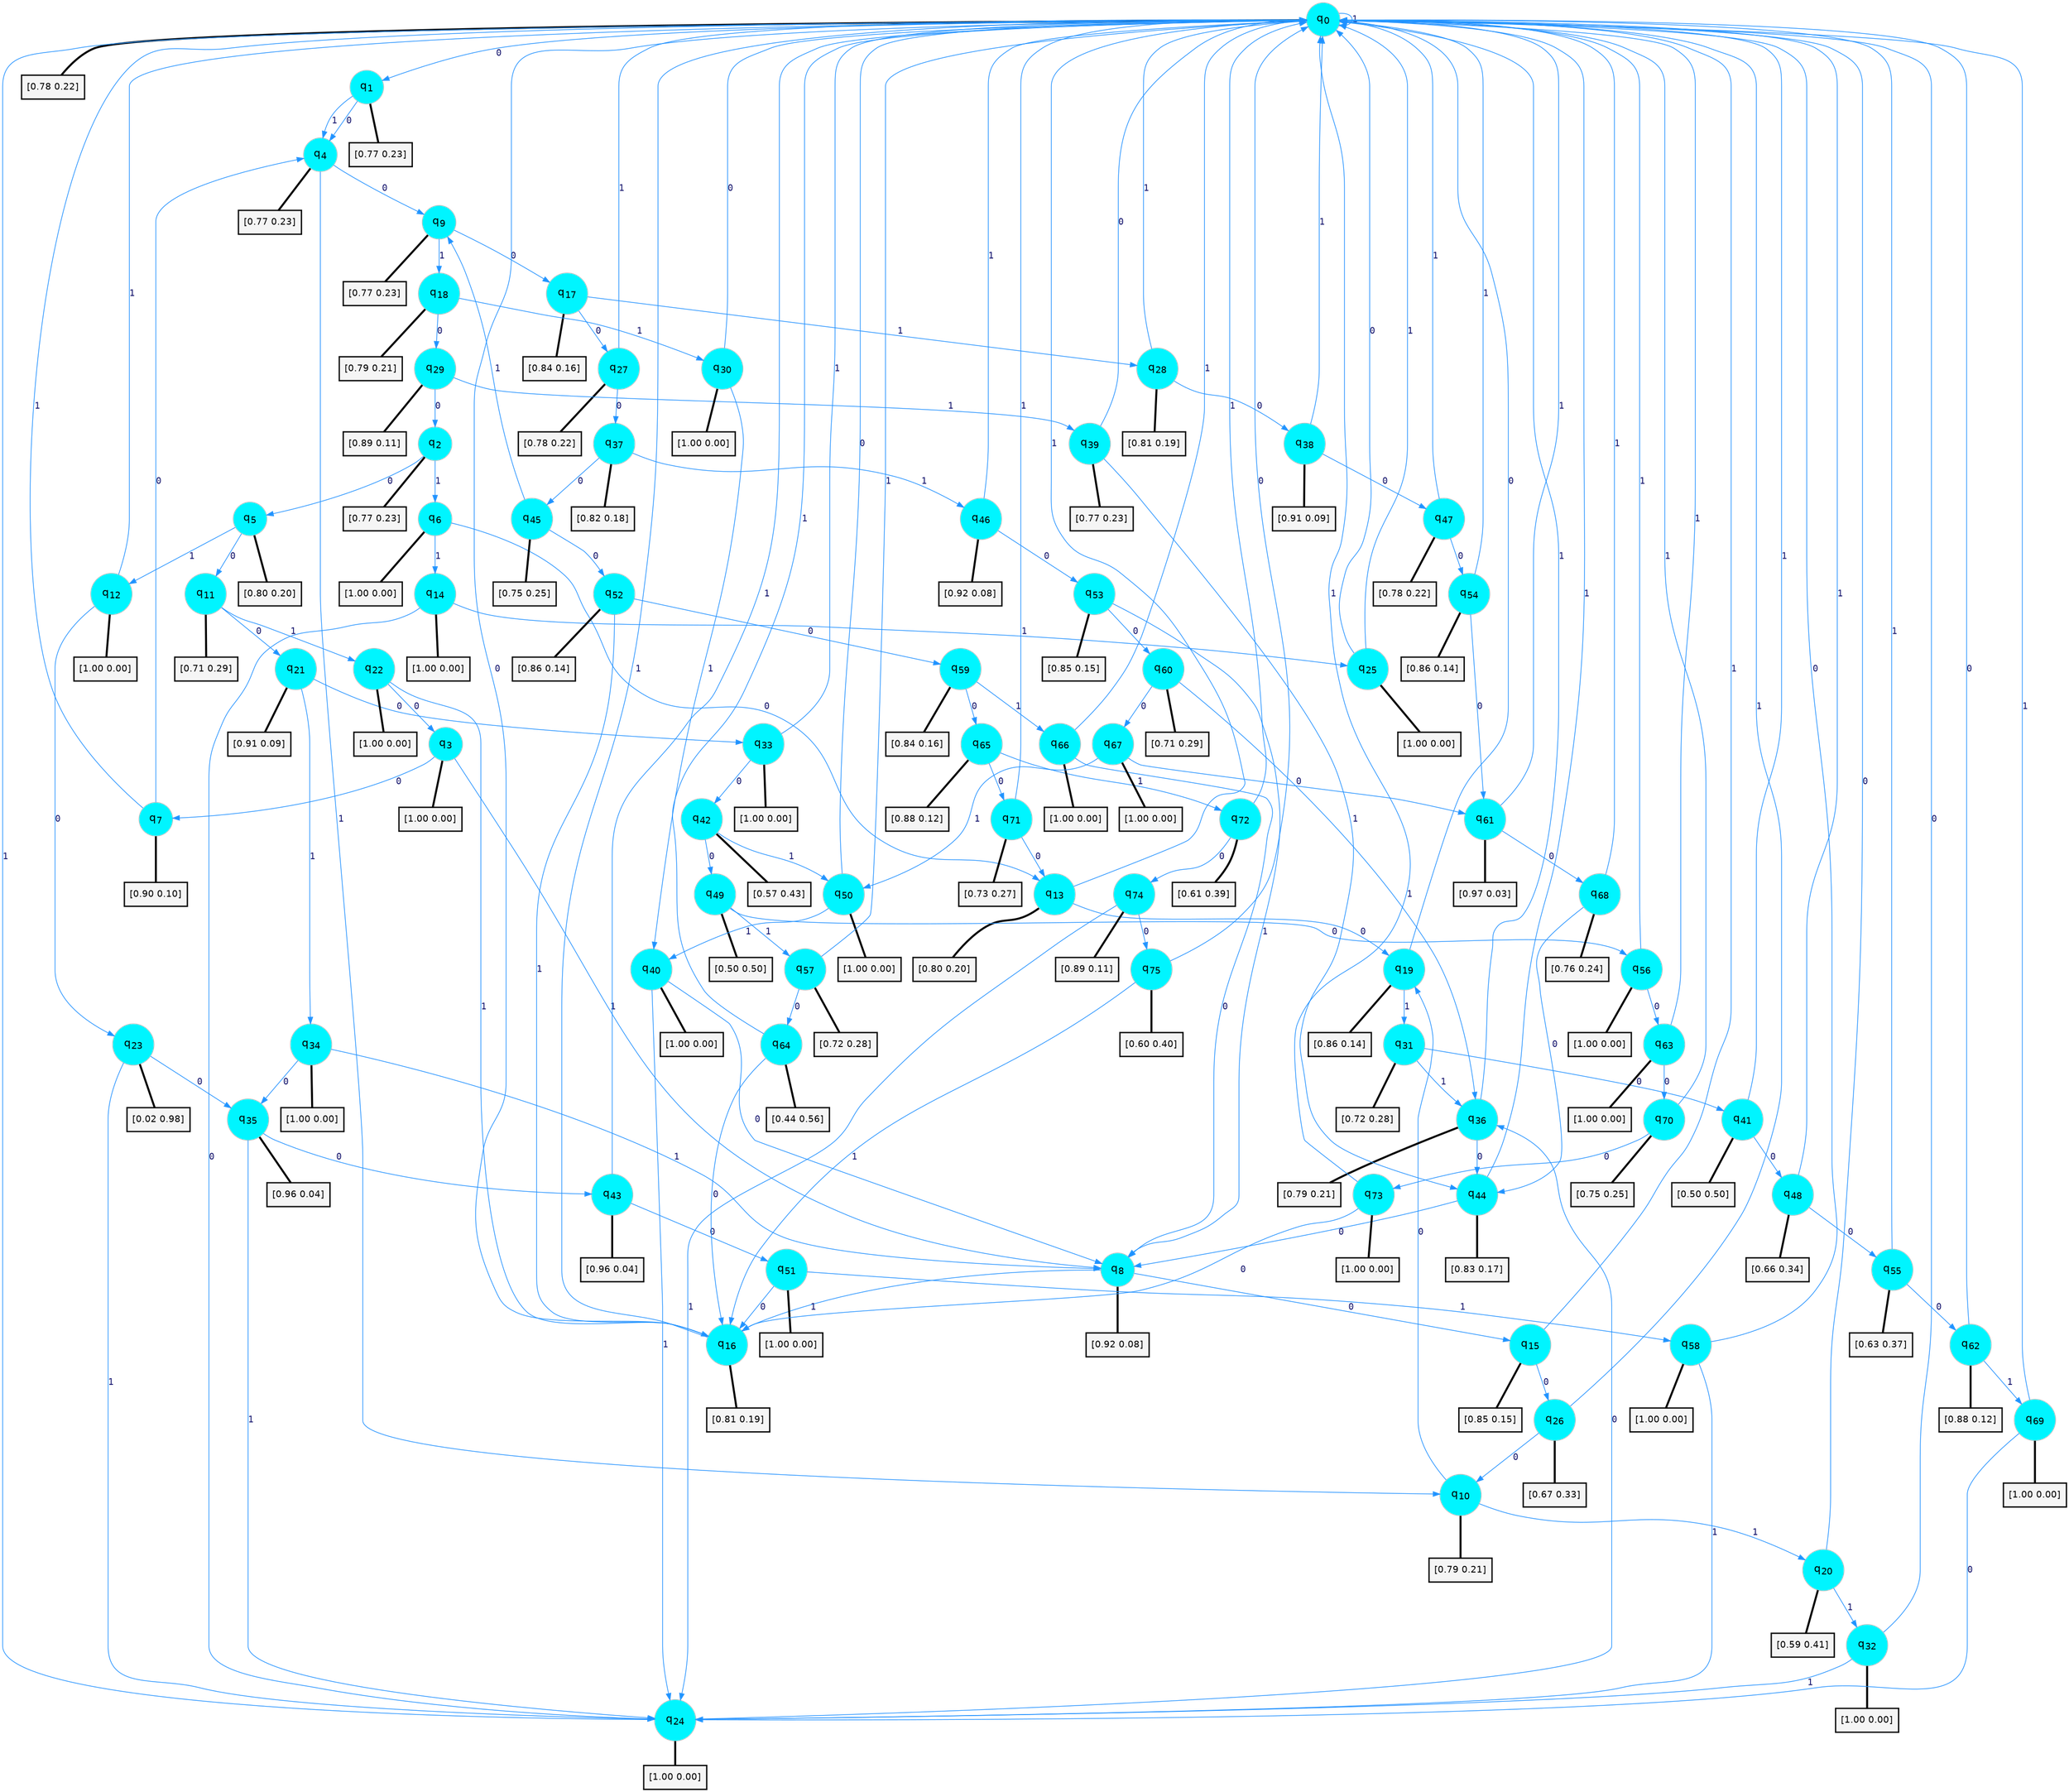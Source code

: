 digraph G {
graph [
bgcolor=transparent, dpi=300, rankdir=TD, size="40,25"];
node [
color=gray, fillcolor=turquoise1, fontcolor=black, fontname=Helvetica, fontsize=16, fontweight=bold, shape=circle, style=filled];
edge [
arrowsize=1, color=dodgerblue1, fontcolor=midnightblue, fontname=courier, fontweight=bold, penwidth=1, style=solid, weight=20];
0[label=<q<SUB>0</SUB>>];
1[label=<q<SUB>1</SUB>>];
2[label=<q<SUB>2</SUB>>];
3[label=<q<SUB>3</SUB>>];
4[label=<q<SUB>4</SUB>>];
5[label=<q<SUB>5</SUB>>];
6[label=<q<SUB>6</SUB>>];
7[label=<q<SUB>7</SUB>>];
8[label=<q<SUB>8</SUB>>];
9[label=<q<SUB>9</SUB>>];
10[label=<q<SUB>10</SUB>>];
11[label=<q<SUB>11</SUB>>];
12[label=<q<SUB>12</SUB>>];
13[label=<q<SUB>13</SUB>>];
14[label=<q<SUB>14</SUB>>];
15[label=<q<SUB>15</SUB>>];
16[label=<q<SUB>16</SUB>>];
17[label=<q<SUB>17</SUB>>];
18[label=<q<SUB>18</SUB>>];
19[label=<q<SUB>19</SUB>>];
20[label=<q<SUB>20</SUB>>];
21[label=<q<SUB>21</SUB>>];
22[label=<q<SUB>22</SUB>>];
23[label=<q<SUB>23</SUB>>];
24[label=<q<SUB>24</SUB>>];
25[label=<q<SUB>25</SUB>>];
26[label=<q<SUB>26</SUB>>];
27[label=<q<SUB>27</SUB>>];
28[label=<q<SUB>28</SUB>>];
29[label=<q<SUB>29</SUB>>];
30[label=<q<SUB>30</SUB>>];
31[label=<q<SUB>31</SUB>>];
32[label=<q<SUB>32</SUB>>];
33[label=<q<SUB>33</SUB>>];
34[label=<q<SUB>34</SUB>>];
35[label=<q<SUB>35</SUB>>];
36[label=<q<SUB>36</SUB>>];
37[label=<q<SUB>37</SUB>>];
38[label=<q<SUB>38</SUB>>];
39[label=<q<SUB>39</SUB>>];
40[label=<q<SUB>40</SUB>>];
41[label=<q<SUB>41</SUB>>];
42[label=<q<SUB>42</SUB>>];
43[label=<q<SUB>43</SUB>>];
44[label=<q<SUB>44</SUB>>];
45[label=<q<SUB>45</SUB>>];
46[label=<q<SUB>46</SUB>>];
47[label=<q<SUB>47</SUB>>];
48[label=<q<SUB>48</SUB>>];
49[label=<q<SUB>49</SUB>>];
50[label=<q<SUB>50</SUB>>];
51[label=<q<SUB>51</SUB>>];
52[label=<q<SUB>52</SUB>>];
53[label=<q<SUB>53</SUB>>];
54[label=<q<SUB>54</SUB>>];
55[label=<q<SUB>55</SUB>>];
56[label=<q<SUB>56</SUB>>];
57[label=<q<SUB>57</SUB>>];
58[label=<q<SUB>58</SUB>>];
59[label=<q<SUB>59</SUB>>];
60[label=<q<SUB>60</SUB>>];
61[label=<q<SUB>61</SUB>>];
62[label=<q<SUB>62</SUB>>];
63[label=<q<SUB>63</SUB>>];
64[label=<q<SUB>64</SUB>>];
65[label=<q<SUB>65</SUB>>];
66[label=<q<SUB>66</SUB>>];
67[label=<q<SUB>67</SUB>>];
68[label=<q<SUB>68</SUB>>];
69[label=<q<SUB>69</SUB>>];
70[label=<q<SUB>70</SUB>>];
71[label=<q<SUB>71</SUB>>];
72[label=<q<SUB>72</SUB>>];
73[label=<q<SUB>73</SUB>>];
74[label=<q<SUB>74</SUB>>];
75[label=<q<SUB>75</SUB>>];
76[label="[0.78 0.22]", shape=box,fontcolor=black, fontname=Helvetica, fontsize=14, penwidth=2, fillcolor=whitesmoke,color=black];
77[label="[0.77 0.23]", shape=box,fontcolor=black, fontname=Helvetica, fontsize=14, penwidth=2, fillcolor=whitesmoke,color=black];
78[label="[0.77 0.23]", shape=box,fontcolor=black, fontname=Helvetica, fontsize=14, penwidth=2, fillcolor=whitesmoke,color=black];
79[label="[1.00 0.00]", shape=box,fontcolor=black, fontname=Helvetica, fontsize=14, penwidth=2, fillcolor=whitesmoke,color=black];
80[label="[0.77 0.23]", shape=box,fontcolor=black, fontname=Helvetica, fontsize=14, penwidth=2, fillcolor=whitesmoke,color=black];
81[label="[0.80 0.20]", shape=box,fontcolor=black, fontname=Helvetica, fontsize=14, penwidth=2, fillcolor=whitesmoke,color=black];
82[label="[1.00 0.00]", shape=box,fontcolor=black, fontname=Helvetica, fontsize=14, penwidth=2, fillcolor=whitesmoke,color=black];
83[label="[0.90 0.10]", shape=box,fontcolor=black, fontname=Helvetica, fontsize=14, penwidth=2, fillcolor=whitesmoke,color=black];
84[label="[0.92 0.08]", shape=box,fontcolor=black, fontname=Helvetica, fontsize=14, penwidth=2, fillcolor=whitesmoke,color=black];
85[label="[0.77 0.23]", shape=box,fontcolor=black, fontname=Helvetica, fontsize=14, penwidth=2, fillcolor=whitesmoke,color=black];
86[label="[0.79 0.21]", shape=box,fontcolor=black, fontname=Helvetica, fontsize=14, penwidth=2, fillcolor=whitesmoke,color=black];
87[label="[0.71 0.29]", shape=box,fontcolor=black, fontname=Helvetica, fontsize=14, penwidth=2, fillcolor=whitesmoke,color=black];
88[label="[1.00 0.00]", shape=box,fontcolor=black, fontname=Helvetica, fontsize=14, penwidth=2, fillcolor=whitesmoke,color=black];
89[label="[0.80 0.20]", shape=box,fontcolor=black, fontname=Helvetica, fontsize=14, penwidth=2, fillcolor=whitesmoke,color=black];
90[label="[1.00 0.00]", shape=box,fontcolor=black, fontname=Helvetica, fontsize=14, penwidth=2, fillcolor=whitesmoke,color=black];
91[label="[0.85 0.15]", shape=box,fontcolor=black, fontname=Helvetica, fontsize=14, penwidth=2, fillcolor=whitesmoke,color=black];
92[label="[0.81 0.19]", shape=box,fontcolor=black, fontname=Helvetica, fontsize=14, penwidth=2, fillcolor=whitesmoke,color=black];
93[label="[0.84 0.16]", shape=box,fontcolor=black, fontname=Helvetica, fontsize=14, penwidth=2, fillcolor=whitesmoke,color=black];
94[label="[0.79 0.21]", shape=box,fontcolor=black, fontname=Helvetica, fontsize=14, penwidth=2, fillcolor=whitesmoke,color=black];
95[label="[0.86 0.14]", shape=box,fontcolor=black, fontname=Helvetica, fontsize=14, penwidth=2, fillcolor=whitesmoke,color=black];
96[label="[0.59 0.41]", shape=box,fontcolor=black, fontname=Helvetica, fontsize=14, penwidth=2, fillcolor=whitesmoke,color=black];
97[label="[0.91 0.09]", shape=box,fontcolor=black, fontname=Helvetica, fontsize=14, penwidth=2, fillcolor=whitesmoke,color=black];
98[label="[1.00 0.00]", shape=box,fontcolor=black, fontname=Helvetica, fontsize=14, penwidth=2, fillcolor=whitesmoke,color=black];
99[label="[0.02 0.98]", shape=box,fontcolor=black, fontname=Helvetica, fontsize=14, penwidth=2, fillcolor=whitesmoke,color=black];
100[label="[1.00 0.00]", shape=box,fontcolor=black, fontname=Helvetica, fontsize=14, penwidth=2, fillcolor=whitesmoke,color=black];
101[label="[1.00 0.00]", shape=box,fontcolor=black, fontname=Helvetica, fontsize=14, penwidth=2, fillcolor=whitesmoke,color=black];
102[label="[0.67 0.33]", shape=box,fontcolor=black, fontname=Helvetica, fontsize=14, penwidth=2, fillcolor=whitesmoke,color=black];
103[label="[0.78 0.22]", shape=box,fontcolor=black, fontname=Helvetica, fontsize=14, penwidth=2, fillcolor=whitesmoke,color=black];
104[label="[0.81 0.19]", shape=box,fontcolor=black, fontname=Helvetica, fontsize=14, penwidth=2, fillcolor=whitesmoke,color=black];
105[label="[0.89 0.11]", shape=box,fontcolor=black, fontname=Helvetica, fontsize=14, penwidth=2, fillcolor=whitesmoke,color=black];
106[label="[1.00 0.00]", shape=box,fontcolor=black, fontname=Helvetica, fontsize=14, penwidth=2, fillcolor=whitesmoke,color=black];
107[label="[0.72 0.28]", shape=box,fontcolor=black, fontname=Helvetica, fontsize=14, penwidth=2, fillcolor=whitesmoke,color=black];
108[label="[1.00 0.00]", shape=box,fontcolor=black, fontname=Helvetica, fontsize=14, penwidth=2, fillcolor=whitesmoke,color=black];
109[label="[1.00 0.00]", shape=box,fontcolor=black, fontname=Helvetica, fontsize=14, penwidth=2, fillcolor=whitesmoke,color=black];
110[label="[1.00 0.00]", shape=box,fontcolor=black, fontname=Helvetica, fontsize=14, penwidth=2, fillcolor=whitesmoke,color=black];
111[label="[0.96 0.04]", shape=box,fontcolor=black, fontname=Helvetica, fontsize=14, penwidth=2, fillcolor=whitesmoke,color=black];
112[label="[0.79 0.21]", shape=box,fontcolor=black, fontname=Helvetica, fontsize=14, penwidth=2, fillcolor=whitesmoke,color=black];
113[label="[0.82 0.18]", shape=box,fontcolor=black, fontname=Helvetica, fontsize=14, penwidth=2, fillcolor=whitesmoke,color=black];
114[label="[0.91 0.09]", shape=box,fontcolor=black, fontname=Helvetica, fontsize=14, penwidth=2, fillcolor=whitesmoke,color=black];
115[label="[0.77 0.23]", shape=box,fontcolor=black, fontname=Helvetica, fontsize=14, penwidth=2, fillcolor=whitesmoke,color=black];
116[label="[1.00 0.00]", shape=box,fontcolor=black, fontname=Helvetica, fontsize=14, penwidth=2, fillcolor=whitesmoke,color=black];
117[label="[0.50 0.50]", shape=box,fontcolor=black, fontname=Helvetica, fontsize=14, penwidth=2, fillcolor=whitesmoke,color=black];
118[label="[0.57 0.43]", shape=box,fontcolor=black, fontname=Helvetica, fontsize=14, penwidth=2, fillcolor=whitesmoke,color=black];
119[label="[0.96 0.04]", shape=box,fontcolor=black, fontname=Helvetica, fontsize=14, penwidth=2, fillcolor=whitesmoke,color=black];
120[label="[0.83 0.17]", shape=box,fontcolor=black, fontname=Helvetica, fontsize=14, penwidth=2, fillcolor=whitesmoke,color=black];
121[label="[0.75 0.25]", shape=box,fontcolor=black, fontname=Helvetica, fontsize=14, penwidth=2, fillcolor=whitesmoke,color=black];
122[label="[0.92 0.08]", shape=box,fontcolor=black, fontname=Helvetica, fontsize=14, penwidth=2, fillcolor=whitesmoke,color=black];
123[label="[0.78 0.22]", shape=box,fontcolor=black, fontname=Helvetica, fontsize=14, penwidth=2, fillcolor=whitesmoke,color=black];
124[label="[0.66 0.34]", shape=box,fontcolor=black, fontname=Helvetica, fontsize=14, penwidth=2, fillcolor=whitesmoke,color=black];
125[label="[0.50 0.50]", shape=box,fontcolor=black, fontname=Helvetica, fontsize=14, penwidth=2, fillcolor=whitesmoke,color=black];
126[label="[1.00 0.00]", shape=box,fontcolor=black, fontname=Helvetica, fontsize=14, penwidth=2, fillcolor=whitesmoke,color=black];
127[label="[1.00 0.00]", shape=box,fontcolor=black, fontname=Helvetica, fontsize=14, penwidth=2, fillcolor=whitesmoke,color=black];
128[label="[0.86 0.14]", shape=box,fontcolor=black, fontname=Helvetica, fontsize=14, penwidth=2, fillcolor=whitesmoke,color=black];
129[label="[0.85 0.15]", shape=box,fontcolor=black, fontname=Helvetica, fontsize=14, penwidth=2, fillcolor=whitesmoke,color=black];
130[label="[0.86 0.14]", shape=box,fontcolor=black, fontname=Helvetica, fontsize=14, penwidth=2, fillcolor=whitesmoke,color=black];
131[label="[0.63 0.37]", shape=box,fontcolor=black, fontname=Helvetica, fontsize=14, penwidth=2, fillcolor=whitesmoke,color=black];
132[label="[1.00 0.00]", shape=box,fontcolor=black, fontname=Helvetica, fontsize=14, penwidth=2, fillcolor=whitesmoke,color=black];
133[label="[0.72 0.28]", shape=box,fontcolor=black, fontname=Helvetica, fontsize=14, penwidth=2, fillcolor=whitesmoke,color=black];
134[label="[1.00 0.00]", shape=box,fontcolor=black, fontname=Helvetica, fontsize=14, penwidth=2, fillcolor=whitesmoke,color=black];
135[label="[0.84 0.16]", shape=box,fontcolor=black, fontname=Helvetica, fontsize=14, penwidth=2, fillcolor=whitesmoke,color=black];
136[label="[0.71 0.29]", shape=box,fontcolor=black, fontname=Helvetica, fontsize=14, penwidth=2, fillcolor=whitesmoke,color=black];
137[label="[0.97 0.03]", shape=box,fontcolor=black, fontname=Helvetica, fontsize=14, penwidth=2, fillcolor=whitesmoke,color=black];
138[label="[0.88 0.12]", shape=box,fontcolor=black, fontname=Helvetica, fontsize=14, penwidth=2, fillcolor=whitesmoke,color=black];
139[label="[1.00 0.00]", shape=box,fontcolor=black, fontname=Helvetica, fontsize=14, penwidth=2, fillcolor=whitesmoke,color=black];
140[label="[0.44 0.56]", shape=box,fontcolor=black, fontname=Helvetica, fontsize=14, penwidth=2, fillcolor=whitesmoke,color=black];
141[label="[0.88 0.12]", shape=box,fontcolor=black, fontname=Helvetica, fontsize=14, penwidth=2, fillcolor=whitesmoke,color=black];
142[label="[1.00 0.00]", shape=box,fontcolor=black, fontname=Helvetica, fontsize=14, penwidth=2, fillcolor=whitesmoke,color=black];
143[label="[1.00 0.00]", shape=box,fontcolor=black, fontname=Helvetica, fontsize=14, penwidth=2, fillcolor=whitesmoke,color=black];
144[label="[0.76 0.24]", shape=box,fontcolor=black, fontname=Helvetica, fontsize=14, penwidth=2, fillcolor=whitesmoke,color=black];
145[label="[1.00 0.00]", shape=box,fontcolor=black, fontname=Helvetica, fontsize=14, penwidth=2, fillcolor=whitesmoke,color=black];
146[label="[0.75 0.25]", shape=box,fontcolor=black, fontname=Helvetica, fontsize=14, penwidth=2, fillcolor=whitesmoke,color=black];
147[label="[0.73 0.27]", shape=box,fontcolor=black, fontname=Helvetica, fontsize=14, penwidth=2, fillcolor=whitesmoke,color=black];
148[label="[0.61 0.39]", shape=box,fontcolor=black, fontname=Helvetica, fontsize=14, penwidth=2, fillcolor=whitesmoke,color=black];
149[label="[1.00 0.00]", shape=box,fontcolor=black, fontname=Helvetica, fontsize=14, penwidth=2, fillcolor=whitesmoke,color=black];
150[label="[0.89 0.11]", shape=box,fontcolor=black, fontname=Helvetica, fontsize=14, penwidth=2, fillcolor=whitesmoke,color=black];
151[label="[0.60 0.40]", shape=box,fontcolor=black, fontname=Helvetica, fontsize=14, penwidth=2, fillcolor=whitesmoke,color=black];
0->1 [label=0];
0->0 [label=1];
0->76 [arrowhead=none, penwidth=3,color=black];
1->4 [label=0];
1->4 [label=1];
1->77 [arrowhead=none, penwidth=3,color=black];
2->5 [label=0];
2->6 [label=1];
2->78 [arrowhead=none, penwidth=3,color=black];
3->7 [label=0];
3->8 [label=1];
3->79 [arrowhead=none, penwidth=3,color=black];
4->9 [label=0];
4->10 [label=1];
4->80 [arrowhead=none, penwidth=3,color=black];
5->11 [label=0];
5->12 [label=1];
5->81 [arrowhead=none, penwidth=3,color=black];
6->13 [label=0];
6->14 [label=1];
6->82 [arrowhead=none, penwidth=3,color=black];
7->4 [label=0];
7->0 [label=1];
7->83 [arrowhead=none, penwidth=3,color=black];
8->15 [label=0];
8->16 [label=1];
8->84 [arrowhead=none, penwidth=3,color=black];
9->17 [label=0];
9->18 [label=1];
9->85 [arrowhead=none, penwidth=3,color=black];
10->19 [label=0];
10->20 [label=1];
10->86 [arrowhead=none, penwidth=3,color=black];
11->21 [label=0];
11->22 [label=1];
11->87 [arrowhead=none, penwidth=3,color=black];
12->23 [label=0];
12->0 [label=1];
12->88 [arrowhead=none, penwidth=3,color=black];
13->19 [label=0];
13->0 [label=1];
13->89 [arrowhead=none, penwidth=3,color=black];
14->24 [label=0];
14->25 [label=1];
14->90 [arrowhead=none, penwidth=3,color=black];
15->26 [label=0];
15->0 [label=1];
15->91 [arrowhead=none, penwidth=3,color=black];
16->0 [label=0];
16->0 [label=1];
16->92 [arrowhead=none, penwidth=3,color=black];
17->27 [label=0];
17->28 [label=1];
17->93 [arrowhead=none, penwidth=3,color=black];
18->29 [label=0];
18->30 [label=1];
18->94 [arrowhead=none, penwidth=3,color=black];
19->0 [label=0];
19->31 [label=1];
19->95 [arrowhead=none, penwidth=3,color=black];
20->0 [label=0];
20->32 [label=1];
20->96 [arrowhead=none, penwidth=3,color=black];
21->33 [label=0];
21->34 [label=1];
21->97 [arrowhead=none, penwidth=3,color=black];
22->3 [label=0];
22->16 [label=1];
22->98 [arrowhead=none, penwidth=3,color=black];
23->35 [label=0];
23->24 [label=1];
23->99 [arrowhead=none, penwidth=3,color=black];
24->36 [label=0];
24->0 [label=1];
24->100 [arrowhead=none, penwidth=3,color=black];
25->0 [label=0];
25->0 [label=1];
25->101 [arrowhead=none, penwidth=3,color=black];
26->10 [label=0];
26->0 [label=1];
26->102 [arrowhead=none, penwidth=3,color=black];
27->37 [label=0];
27->0 [label=1];
27->103 [arrowhead=none, penwidth=3,color=black];
28->38 [label=0];
28->0 [label=1];
28->104 [arrowhead=none, penwidth=3,color=black];
29->2 [label=0];
29->39 [label=1];
29->105 [arrowhead=none, penwidth=3,color=black];
30->0 [label=0];
30->40 [label=1];
30->106 [arrowhead=none, penwidth=3,color=black];
31->41 [label=0];
31->36 [label=1];
31->107 [arrowhead=none, penwidth=3,color=black];
32->0 [label=0];
32->24 [label=1];
32->108 [arrowhead=none, penwidth=3,color=black];
33->42 [label=0];
33->0 [label=1];
33->109 [arrowhead=none, penwidth=3,color=black];
34->35 [label=0];
34->8 [label=1];
34->110 [arrowhead=none, penwidth=3,color=black];
35->43 [label=0];
35->24 [label=1];
35->111 [arrowhead=none, penwidth=3,color=black];
36->44 [label=0];
36->0 [label=1];
36->112 [arrowhead=none, penwidth=3,color=black];
37->45 [label=0];
37->46 [label=1];
37->113 [arrowhead=none, penwidth=3,color=black];
38->47 [label=0];
38->0 [label=1];
38->114 [arrowhead=none, penwidth=3,color=black];
39->0 [label=0];
39->44 [label=1];
39->115 [arrowhead=none, penwidth=3,color=black];
40->8 [label=0];
40->24 [label=1];
40->116 [arrowhead=none, penwidth=3,color=black];
41->48 [label=0];
41->0 [label=1];
41->117 [arrowhead=none, penwidth=3,color=black];
42->49 [label=0];
42->50 [label=1];
42->118 [arrowhead=none, penwidth=3,color=black];
43->51 [label=0];
43->0 [label=1];
43->119 [arrowhead=none, penwidth=3,color=black];
44->8 [label=0];
44->0 [label=1];
44->120 [arrowhead=none, penwidth=3,color=black];
45->52 [label=0];
45->9 [label=1];
45->121 [arrowhead=none, penwidth=3,color=black];
46->53 [label=0];
46->0 [label=1];
46->122 [arrowhead=none, penwidth=3,color=black];
47->54 [label=0];
47->0 [label=1];
47->123 [arrowhead=none, penwidth=3,color=black];
48->55 [label=0];
48->0 [label=1];
48->124 [arrowhead=none, penwidth=3,color=black];
49->56 [label=0];
49->57 [label=1];
49->125 [arrowhead=none, penwidth=3,color=black];
50->0 [label=0];
50->40 [label=1];
50->126 [arrowhead=none, penwidth=3,color=black];
51->16 [label=0];
51->58 [label=1];
51->127 [arrowhead=none, penwidth=3,color=black];
52->59 [label=0];
52->16 [label=1];
52->128 [arrowhead=none, penwidth=3,color=black];
53->60 [label=0];
53->8 [label=1];
53->129 [arrowhead=none, penwidth=3,color=black];
54->61 [label=0];
54->0 [label=1];
54->130 [arrowhead=none, penwidth=3,color=black];
55->62 [label=0];
55->0 [label=1];
55->131 [arrowhead=none, penwidth=3,color=black];
56->63 [label=0];
56->0 [label=1];
56->132 [arrowhead=none, penwidth=3,color=black];
57->64 [label=0];
57->0 [label=1];
57->133 [arrowhead=none, penwidth=3,color=black];
58->0 [label=0];
58->24 [label=1];
58->134 [arrowhead=none, penwidth=3,color=black];
59->65 [label=0];
59->66 [label=1];
59->135 [arrowhead=none, penwidth=3,color=black];
60->67 [label=0];
60->36 [label=1];
60->136 [arrowhead=none, penwidth=3,color=black];
61->68 [label=0];
61->0 [label=1];
61->137 [arrowhead=none, penwidth=3,color=black];
62->0 [label=0];
62->69 [label=1];
62->138 [arrowhead=none, penwidth=3,color=black];
63->70 [label=0];
63->0 [label=1];
63->139 [arrowhead=none, penwidth=3,color=black];
64->16 [label=0];
64->0 [label=1];
64->140 [arrowhead=none, penwidth=3,color=black];
65->71 [label=0];
65->72 [label=1];
65->141 [arrowhead=none, penwidth=3,color=black];
66->8 [label=0];
66->0 [label=1];
66->142 [arrowhead=none, penwidth=3,color=black];
67->61 [label=0];
67->50 [label=1];
67->143 [arrowhead=none, penwidth=3,color=black];
68->44 [label=0];
68->0 [label=1];
68->144 [arrowhead=none, penwidth=3,color=black];
69->24 [label=0];
69->0 [label=1];
69->145 [arrowhead=none, penwidth=3,color=black];
70->73 [label=0];
70->0 [label=1];
70->146 [arrowhead=none, penwidth=3,color=black];
71->13 [label=0];
71->0 [label=1];
71->147 [arrowhead=none, penwidth=3,color=black];
72->74 [label=0];
72->0 [label=1];
72->148 [arrowhead=none, penwidth=3,color=black];
73->16 [label=0];
73->0 [label=1];
73->149 [arrowhead=none, penwidth=3,color=black];
74->75 [label=0];
74->24 [label=1];
74->150 [arrowhead=none, penwidth=3,color=black];
75->0 [label=0];
75->16 [label=1];
75->151 [arrowhead=none, penwidth=3,color=black];
}
